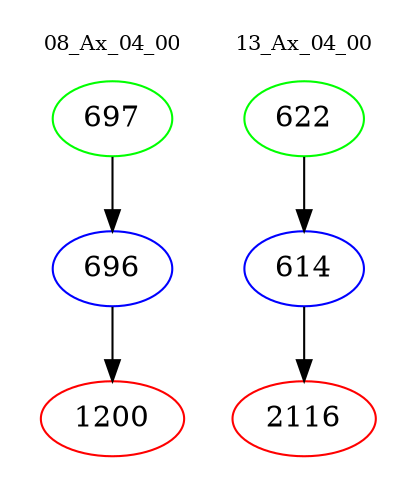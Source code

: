 digraph{
subgraph cluster_0 {
color = white
label = "08_Ax_04_00";
fontsize=10;
T0_697 [label="697", color="green"]
T0_697 -> T0_696 [color="black"]
T0_696 [label="696", color="blue"]
T0_696 -> T0_1200 [color="black"]
T0_1200 [label="1200", color="red"]
}
subgraph cluster_1 {
color = white
label = "13_Ax_04_00";
fontsize=10;
T1_622 [label="622", color="green"]
T1_622 -> T1_614 [color="black"]
T1_614 [label="614", color="blue"]
T1_614 -> T1_2116 [color="black"]
T1_2116 [label="2116", color="red"]
}
}
